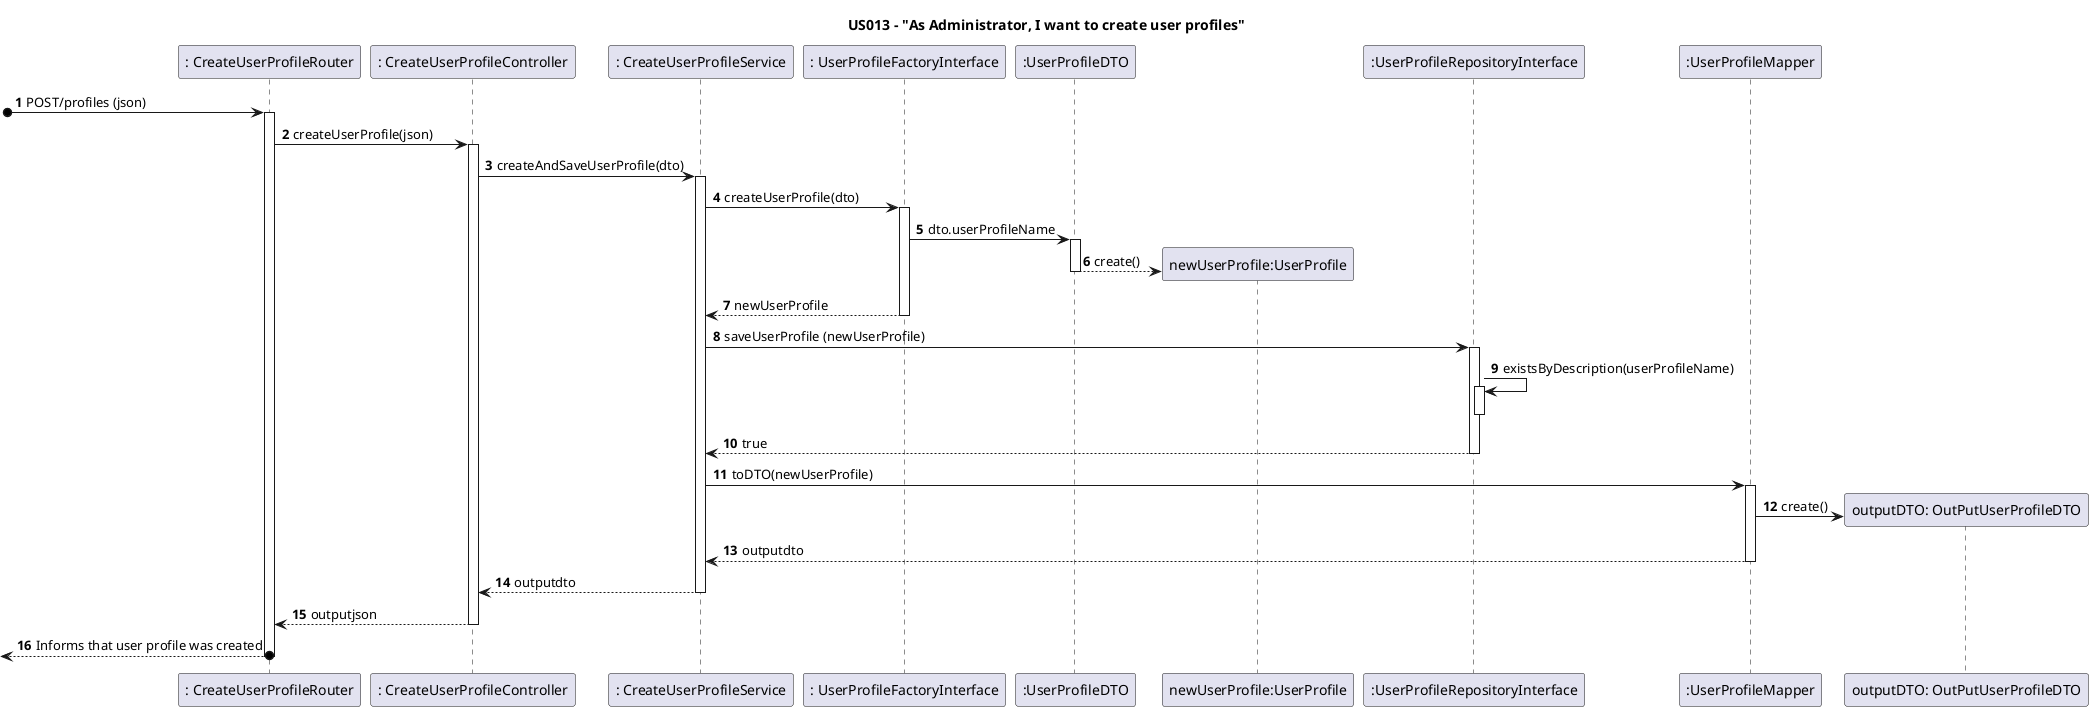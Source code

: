 @startuml
'https://plantuml.com/sequence-diagram

autoactivate on
autonumber

title US013 - "As Administrator, I want to create user profiles"
participant ": CreateUserProfileRouter" as System
participant ": CreateUserProfileController" as Ctrl
participant ": CreateUserProfileService" as C1
participant ": UserProfileFactoryInterface" as C3
participant ":UserProfileDTO" as C2
participant "newUserProfile:UserProfile" as C4
participant ":UserProfileRepositoryInterface" as C5
participant ":UserProfileMapper" as C6
participant "outputDTO: OutPutUserProfileDTO" as C2.1


[o-> System: POST/profiles (json)
System -> Ctrl: createUserProfile(json)
Ctrl -> C1: createAndSaveUserProfile(dto)
C1 -> C3: createUserProfile(dto)
C3 -> C2 : dto.userProfileName
C2 --> C4 **: create()
deactivate
return newUserProfile
C1 -> C5 : saveUserProfile (newUserProfile)
C5 -> C5 : existsByDescription(userProfileName)

deactivate
return true
C1 -> C6: toDTO(newUserProfile)
C6 -> C2.1 **: create()

return outputdto
return outputdto
return outputjson
return Informs that user profile was created





@enduml